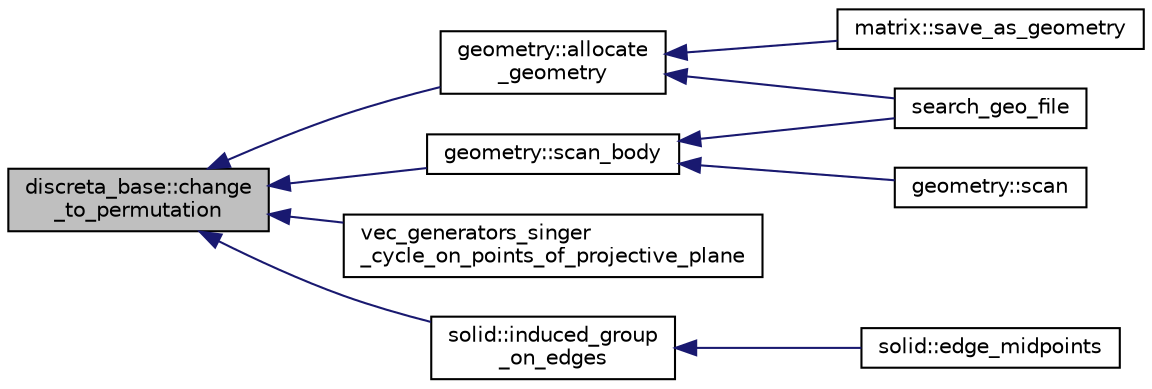 digraph "discreta_base::change_to_permutation"
{
  edge [fontname="Helvetica",fontsize="10",labelfontname="Helvetica",labelfontsize="10"];
  node [fontname="Helvetica",fontsize="10",shape=record];
  rankdir="LR";
  Node10931 [label="discreta_base::change\l_to_permutation",height=0.2,width=0.4,color="black", fillcolor="grey75", style="filled", fontcolor="black"];
  Node10931 -> Node10932 [dir="back",color="midnightblue",fontsize="10",style="solid",fontname="Helvetica"];
  Node10932 [label="geometry::allocate\l_geometry",height=0.2,width=0.4,color="black", fillcolor="white", style="filled",URL="$da/d44/classgeometry.html#a243e84ff38207957ad5976020c19a033"];
  Node10932 -> Node10933 [dir="back",color="midnightblue",fontsize="10",style="solid",fontname="Helvetica"];
  Node10933 [label="search_geo_file",height=0.2,width=0.4,color="black", fillcolor="white", style="filled",URL="$d6/d4a/geometry_8_c.html#a11af609febe3a9db20d8236af36928c5"];
  Node10932 -> Node10934 [dir="back",color="midnightblue",fontsize="10",style="solid",fontname="Helvetica"];
  Node10934 [label="matrix::save_as_geometry",height=0.2,width=0.4,color="black", fillcolor="white", style="filled",URL="$d1/d8d/classmatrix.html#ae2ce1d7bc40998e94c67cc2336f47665"];
  Node10931 -> Node10935 [dir="back",color="midnightblue",fontsize="10",style="solid",fontname="Helvetica"];
  Node10935 [label="geometry::scan_body",height=0.2,width=0.4,color="black", fillcolor="white", style="filled",URL="$da/d44/classgeometry.html#a71bc2e3a3f4ca02e8518ab5518a4e0df"];
  Node10935 -> Node10936 [dir="back",color="midnightblue",fontsize="10",style="solid",fontname="Helvetica"];
  Node10936 [label="geometry::scan",height=0.2,width=0.4,color="black", fillcolor="white", style="filled",URL="$da/d44/classgeometry.html#ac6f757d1a8855800d3da3fa1e83e812d"];
  Node10935 -> Node10933 [dir="back",color="midnightblue",fontsize="10",style="solid",fontname="Helvetica"];
  Node10931 -> Node10937 [dir="back",color="midnightblue",fontsize="10",style="solid",fontname="Helvetica"];
  Node10937 [label="vec_generators_singer\l_cycle_on_points_of_projective_plane",height=0.2,width=0.4,color="black", fillcolor="white", style="filled",URL="$d0/dd3/perm__group__gens_8_c.html#ac6282a87dd1be1a9024a460f89e6d756"];
  Node10931 -> Node10938 [dir="back",color="midnightblue",fontsize="10",style="solid",fontname="Helvetica"];
  Node10938 [label="solid::induced_group\l_on_edges",height=0.2,width=0.4,color="black", fillcolor="white", style="filled",URL="$d8/def/classsolid.html#a081dd519a288f5bf2e406ce9dc76348d"];
  Node10938 -> Node10939 [dir="back",color="midnightblue",fontsize="10",style="solid",fontname="Helvetica"];
  Node10939 [label="solid::edge_midpoints",height=0.2,width=0.4,color="black", fillcolor="white", style="filled",URL="$d8/def/classsolid.html#a00f043a4986f0eec6ed05c14d64919dc"];
}
